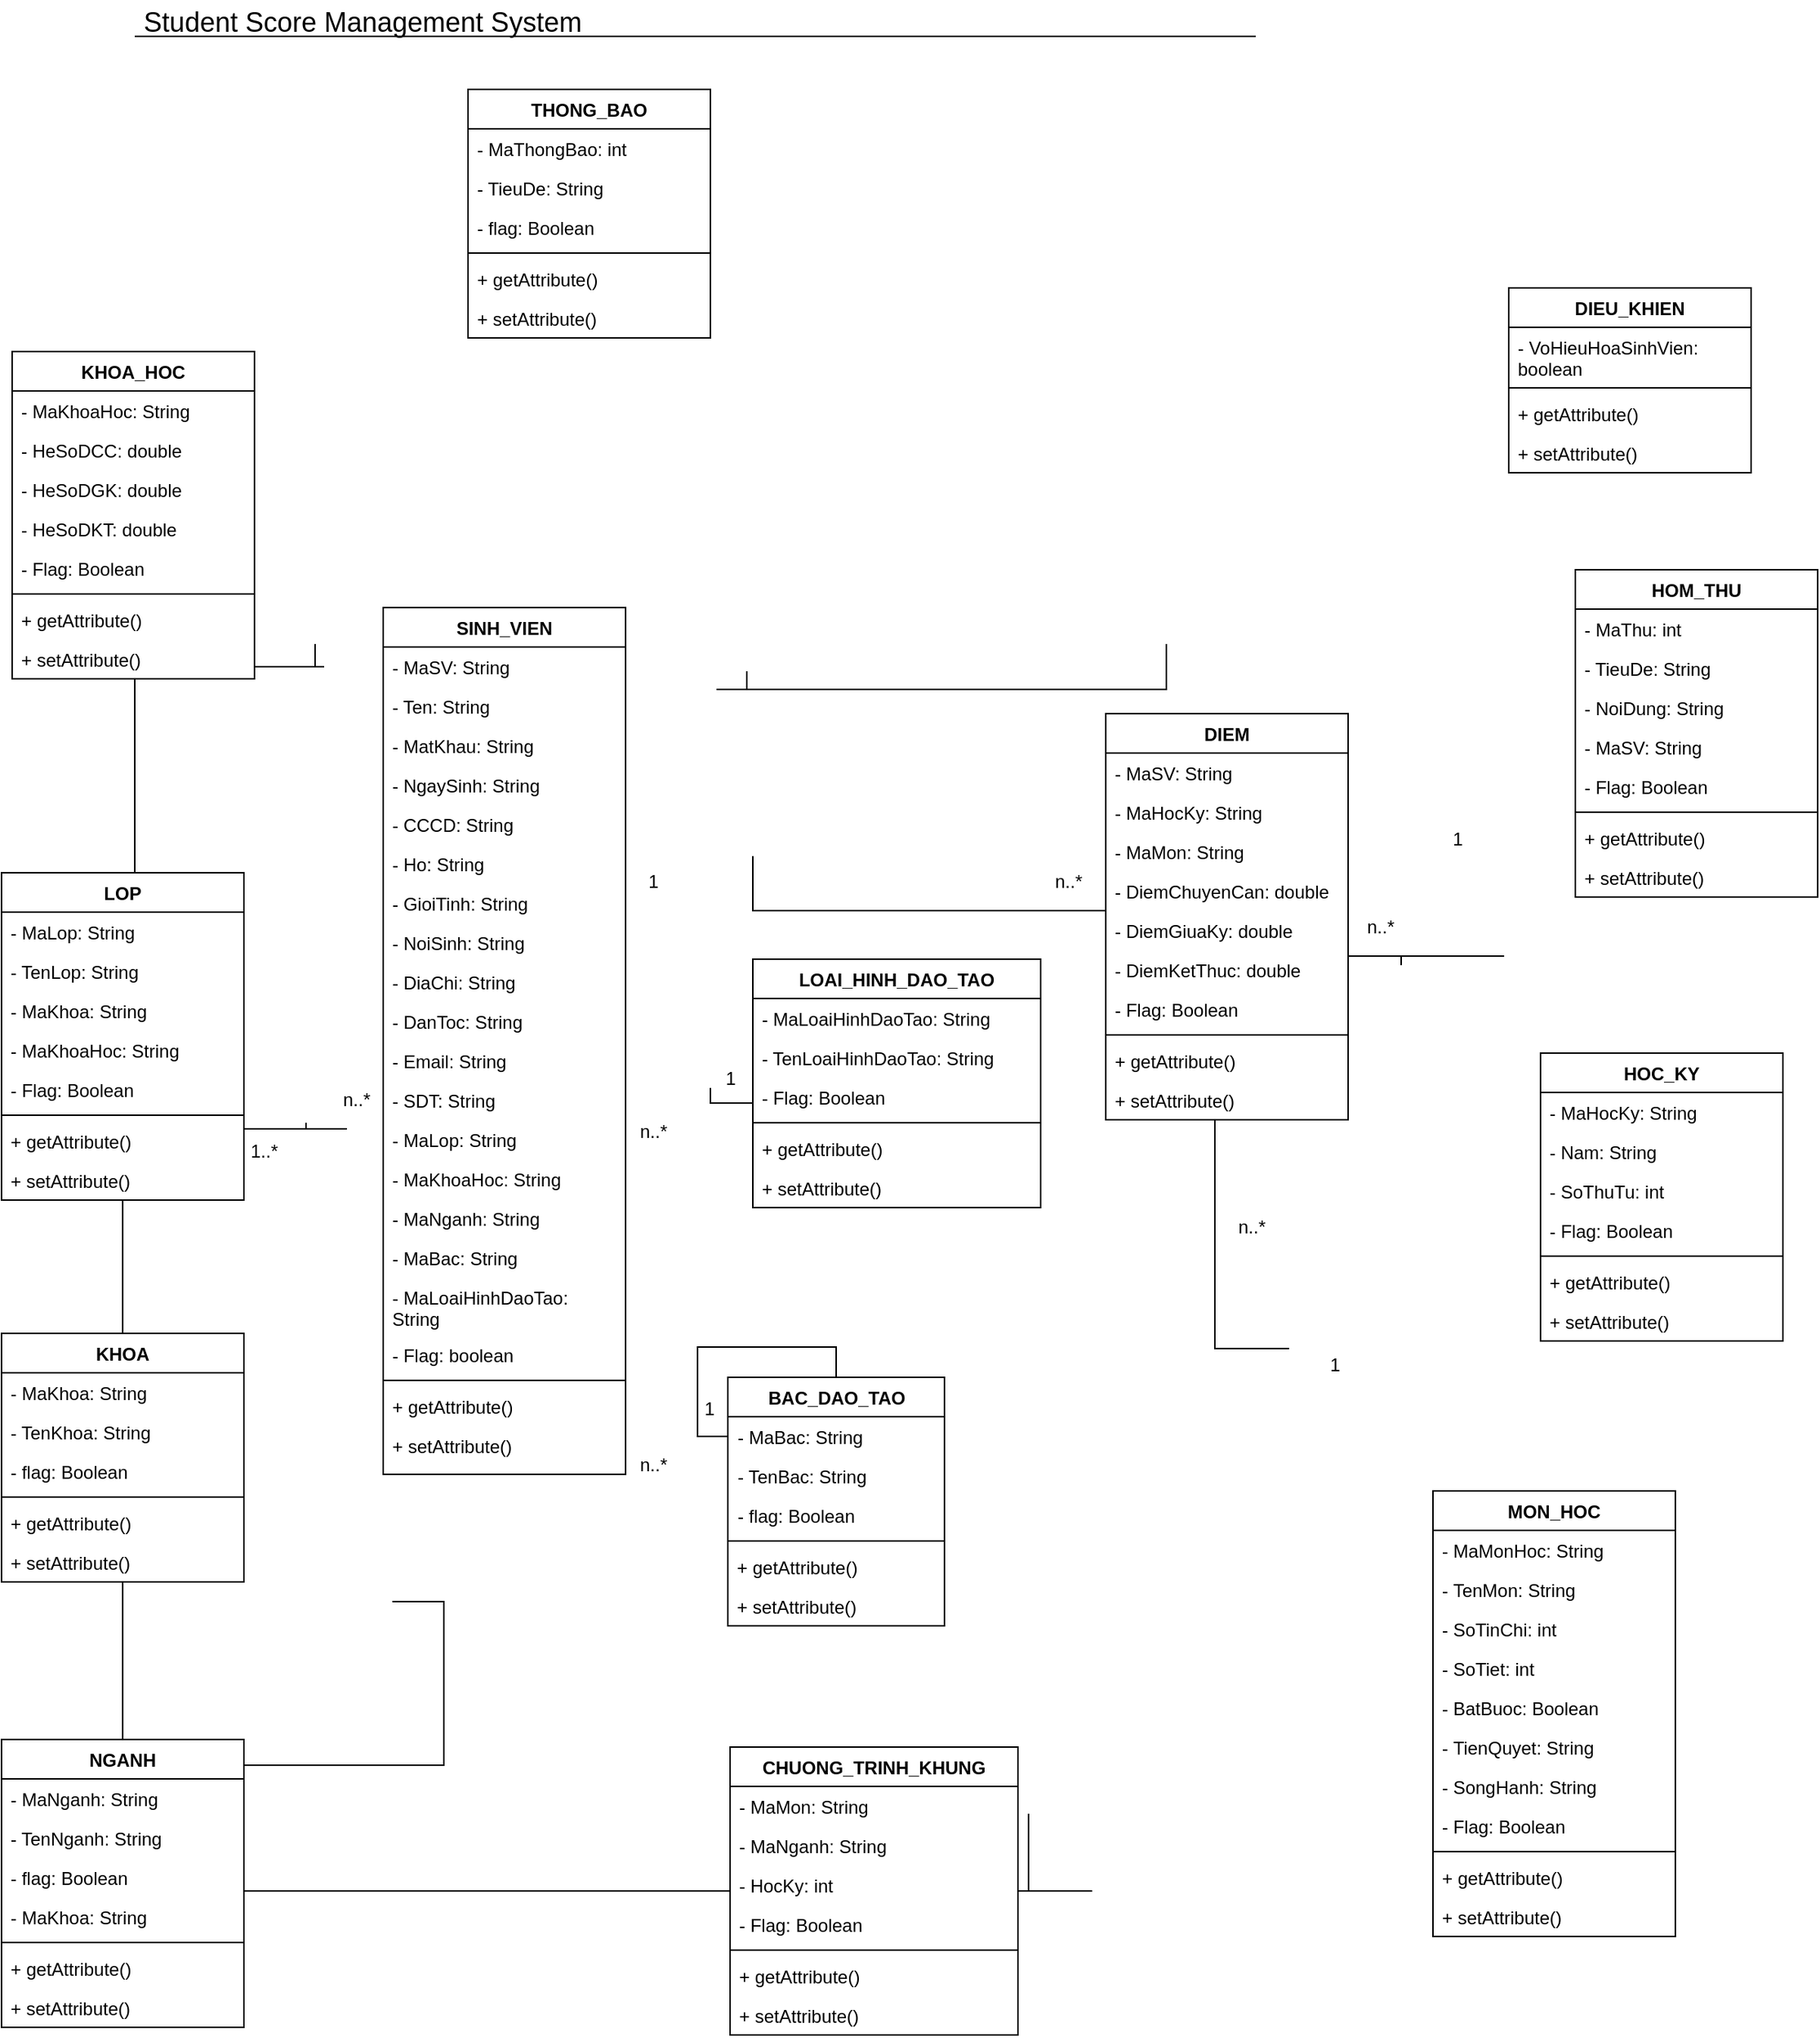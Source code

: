 <mxfile version="20.8.16" type="device"><diagram id="C5RBs43oDa-KdzZeNtuy" name="Page-1"><mxGraphModel dx="1676" dy="614" grid="0" gridSize="10" guides="1" tooltips="1" connect="0" arrows="1" fold="1" page="0" pageScale="1" pageWidth="827" pageHeight="1169" math="0" shadow="0"><root><mxCell id="WIyWlLk6GJQsqaUBKTNV-0"/><mxCell id="WIyWlLk6GJQsqaUBKTNV-1" parent="WIyWlLk6GJQsqaUBKTNV-0"/><mxCell id="zkfFHV4jXpPFQw0GAbJ--0" value="SINH_VIEN" style="swimlane;fontStyle=1;align=center;verticalAlign=top;childLayout=stackLayout;horizontal=1;startSize=26;horizontalStack=0;resizeParent=1;resizeLast=0;collapsible=1;marginBottom=0;rounded=0;shadow=0;strokeWidth=1;" parent="WIyWlLk6GJQsqaUBKTNV-1" vertex="1"><mxGeometry x="204" y="417" width="160" height="572" as="geometry"><mxRectangle x="55" y="110" width="160" height="26" as="alternateBounds"/></mxGeometry></mxCell><mxCell id="mdpjMdbu2CEuSuoIeINR-11" value="- MaSV: String&#10;" style="text;align=left;verticalAlign=top;spacingLeft=4;spacingRight=4;overflow=hidden;rotatable=0;points=[[0,0.5],[1,0.5]];portConstraint=eastwest;" parent="zkfFHV4jXpPFQw0GAbJ--0" vertex="1"><mxGeometry y="26" width="160" height="26" as="geometry"/></mxCell><mxCell id="zkfFHV4jXpPFQw0GAbJ--1" value="- Ten: String" style="text;align=left;verticalAlign=top;spacingLeft=4;spacingRight=4;overflow=hidden;rotatable=0;points=[[0,0.5],[1,0.5]];portConstraint=eastwest;" parent="zkfFHV4jXpPFQw0GAbJ--0" vertex="1"><mxGeometry y="52" width="160" height="26" as="geometry"/></mxCell><mxCell id="ciWDZ7SN1wG4iwm90ByP-0" value="- MatKhau: String&#10;" style="text;align=left;verticalAlign=top;spacingLeft=4;spacingRight=4;overflow=hidden;rotatable=0;points=[[0,0.5],[1,0.5]];portConstraint=eastwest;" parent="zkfFHV4jXpPFQw0GAbJ--0" vertex="1"><mxGeometry y="78" width="160" height="26" as="geometry"/></mxCell><mxCell id="zkfFHV4jXpPFQw0GAbJ--2" value="- NgaySinh: String" style="text;align=left;verticalAlign=top;spacingLeft=4;spacingRight=4;overflow=hidden;rotatable=0;points=[[0,0.5],[1,0.5]];portConstraint=eastwest;rounded=0;shadow=0;html=0;" parent="zkfFHV4jXpPFQw0GAbJ--0" vertex="1"><mxGeometry y="104" width="160" height="26" as="geometry"/></mxCell><mxCell id="YFPt1OGnEpffVCtkJIGn-0" value="- CCCD: String" style="text;align=left;verticalAlign=top;spacingLeft=4;spacingRight=4;overflow=hidden;rotatable=0;points=[[0,0.5],[1,0.5]];portConstraint=eastwest;rounded=0;shadow=0;html=0;" parent="zkfFHV4jXpPFQw0GAbJ--0" vertex="1"><mxGeometry y="130" width="160" height="26" as="geometry"/></mxCell><mxCell id="YFPt1OGnEpffVCtkJIGn-1" value="- Ho: String" style="text;align=left;verticalAlign=top;spacingLeft=4;spacingRight=4;overflow=hidden;rotatable=0;points=[[0,0.5],[1,0.5]];portConstraint=eastwest;rounded=0;shadow=0;html=0;" parent="zkfFHV4jXpPFQw0GAbJ--0" vertex="1"><mxGeometry y="156" width="160" height="26" as="geometry"/></mxCell><mxCell id="zkfFHV4jXpPFQw0GAbJ--3" value="- GioiTinh: String" style="text;align=left;verticalAlign=top;spacingLeft=4;spacingRight=4;overflow=hidden;rotatable=0;points=[[0,0.5],[1,0.5]];portConstraint=eastwest;rounded=0;shadow=0;html=0;" parent="zkfFHV4jXpPFQw0GAbJ--0" vertex="1"><mxGeometry y="182" width="160" height="26" as="geometry"/></mxCell><mxCell id="zkfFHV4jXpPFQw0GAbJ--5" value="- NoiSinh: String" style="text;align=left;verticalAlign=top;spacingLeft=4;spacingRight=4;overflow=hidden;rotatable=0;points=[[0,0.5],[1,0.5]];portConstraint=eastwest;" parent="zkfFHV4jXpPFQw0GAbJ--0" vertex="1"><mxGeometry y="208" width="160" height="26" as="geometry"/></mxCell><mxCell id="mdpjMdbu2CEuSuoIeINR-7" value="- DiaChi: String" style="text;align=left;verticalAlign=top;spacingLeft=4;spacingRight=4;overflow=hidden;rotatable=0;points=[[0,0.5],[1,0.5]];portConstraint=eastwest;" parent="zkfFHV4jXpPFQw0GAbJ--0" vertex="1"><mxGeometry y="234" width="160" height="26" as="geometry"/></mxCell><mxCell id="mdpjMdbu2CEuSuoIeINR-8" value="- DanToc: String" style="text;align=left;verticalAlign=top;spacingLeft=4;spacingRight=4;overflow=hidden;rotatable=0;points=[[0,0.5],[1,0.5]];portConstraint=eastwest;" parent="zkfFHV4jXpPFQw0GAbJ--0" vertex="1"><mxGeometry y="260" width="160" height="26" as="geometry"/></mxCell><mxCell id="mdpjMdbu2CEuSuoIeINR-9" value="- Email: String&#10;" style="text;align=left;verticalAlign=top;spacingLeft=4;spacingRight=4;overflow=hidden;rotatable=0;points=[[0,0.5],[1,0.5]];portConstraint=eastwest;" parent="zkfFHV4jXpPFQw0GAbJ--0" vertex="1"><mxGeometry y="286" width="160" height="26" as="geometry"/></mxCell><mxCell id="mdpjMdbu2CEuSuoIeINR-10" value="- SDT: String&#10;" style="text;align=left;verticalAlign=top;spacingLeft=4;spacingRight=4;overflow=hidden;rotatable=0;points=[[0,0.5],[1,0.5]];portConstraint=eastwest;" parent="zkfFHV4jXpPFQw0GAbJ--0" vertex="1"><mxGeometry y="312" width="160" height="26" as="geometry"/></mxCell><mxCell id="ygqraBgPm7bjxSn1y2J0-9" value="- MaLop: String" style="text;align=left;verticalAlign=top;spacingLeft=4;spacingRight=4;overflow=hidden;rotatable=0;points=[[0,0.5],[1,0.5]];portConstraint=eastwest;" parent="zkfFHV4jXpPFQw0GAbJ--0" vertex="1"><mxGeometry y="338" width="160" height="26" as="geometry"/></mxCell><mxCell id="HUqYGWRMPCdN4rtB_Umi-4" value="- MaKhoaHoc: String" style="text;align=left;verticalAlign=top;spacingLeft=4;spacingRight=4;overflow=hidden;rotatable=0;points=[[0,0.5],[1,0.5]];portConstraint=eastwest;" parent="zkfFHV4jXpPFQw0GAbJ--0" vertex="1"><mxGeometry y="364" width="160" height="26" as="geometry"/></mxCell><mxCell id="HUqYGWRMPCdN4rtB_Umi-20" value="- MaNganh: String" style="text;align=left;verticalAlign=top;spacingLeft=4;spacingRight=4;overflow=hidden;rotatable=0;points=[[0,0.5],[1,0.5]];portConstraint=eastwest;" parent="zkfFHV4jXpPFQw0GAbJ--0" vertex="1"><mxGeometry y="390" width="160" height="26" as="geometry"/></mxCell><mxCell id="YFPt1OGnEpffVCtkJIGn-9" value="- MaBac: String" style="text;align=left;verticalAlign=top;spacingLeft=4;spacingRight=4;overflow=hidden;rotatable=0;points=[[0,0.5],[1,0.5]];portConstraint=eastwest;" parent="zkfFHV4jXpPFQw0GAbJ--0" vertex="1"><mxGeometry y="416" width="160" height="26" as="geometry"/></mxCell><mxCell id="HUqYGWRMPCdN4rtB_Umi-43" value="- MaLoaiHinhDaoTao: String" style="text;align=left;verticalAlign=top;spacingLeft=4;spacingRight=4;overflow=hidden;rotatable=0;points=[[0,0.5],[1,0.5]];portConstraint=eastwest;spacing=2;spacingBottom=2;whiteSpace=wrap;" parent="zkfFHV4jXpPFQw0GAbJ--0" vertex="1"><mxGeometry y="442" width="160" height="38" as="geometry"/></mxCell><mxCell id="YFPt1OGnEpffVCtkJIGn-13" value="- Flag: boolean" style="text;align=left;verticalAlign=top;spacingLeft=4;spacingRight=4;overflow=hidden;rotatable=0;points=[[0,0.5],[1,0.5]];portConstraint=eastwest;" parent="zkfFHV4jXpPFQw0GAbJ--0" vertex="1"><mxGeometry y="480" width="160" height="26" as="geometry"/></mxCell><mxCell id="zkfFHV4jXpPFQw0GAbJ--4" value="" style="line;html=1;strokeWidth=1;align=left;verticalAlign=middle;spacingTop=-1;spacingLeft=3;spacingRight=3;rotatable=0;labelPosition=right;points=[];portConstraint=eastwest;" parent="zkfFHV4jXpPFQw0GAbJ--0" vertex="1"><mxGeometry y="506" width="160" height="8" as="geometry"/></mxCell><mxCell id="YFPt1OGnEpffVCtkJIGn-15" value="+ getAttribute()" style="text;align=left;verticalAlign=top;spacingLeft=4;spacingRight=4;overflow=hidden;rotatable=0;points=[[0,0.5],[1,0.5]];portConstraint=eastwest;" parent="zkfFHV4jXpPFQw0GAbJ--0" vertex="1"><mxGeometry y="514" width="160" height="26" as="geometry"/></mxCell><mxCell id="YFPt1OGnEpffVCtkJIGn-14" value="+ setAttribute()" style="text;align=left;verticalAlign=top;spacingLeft=4;spacingRight=4;overflow=hidden;rotatable=0;points=[[0,0.5],[1,0.5]];portConstraint=eastwest;" parent="zkfFHV4jXpPFQw0GAbJ--0" vertex="1"><mxGeometry y="540" width="160" height="26" as="geometry"/></mxCell><mxCell id="mdpjMdbu2CEuSuoIeINR-3" value="" style="endArrow=none;html=1;rounded=0;" parent="WIyWlLk6GJQsqaUBKTNV-1" edge="1"><mxGeometry width="50" height="50" relative="1" as="geometry"><mxPoint x="40" y="40" as="sourcePoint"/><mxPoint x="780" y="40" as="targetPoint"/></mxGeometry></mxCell><mxCell id="mdpjMdbu2CEuSuoIeINR-4" value="&lt;font style=&quot;font-size: 18px;&quot;&gt;Student Score Management System&lt;/font&gt;" style="text;html=1;strokeColor=none;fillColor=none;align=center;verticalAlign=middle;whiteSpace=wrap;rounded=0;" parent="WIyWlLk6GJQsqaUBKTNV-1" vertex="1"><mxGeometry x="40" y="16" width="301" height="30" as="geometry"/></mxCell><mxCell id="xFfLchF1vndyO0eeYIBq-126" style="edgeStyle=orthogonalEdgeStyle;rounded=0;orthogonalLoop=1;jettySize=auto;html=1;endArrow=none;endFill=0;" parent="WIyWlLk6GJQsqaUBKTNV-1" edge="1"><mxGeometry relative="1" as="geometry"><Array as="points"><mxPoint x="424" y="471"/><mxPoint x="424" y="471"/></Array><mxPoint x="721" y="441" as="sourcePoint"/><mxPoint x="444" y="459" as="targetPoint"/></mxGeometry></mxCell><mxCell id="mdpjMdbu2CEuSuoIeINR-40" value="HOM_THU" style="swimlane;fontStyle=1;align=center;verticalAlign=top;childLayout=stackLayout;horizontal=1;startSize=26;horizontalStack=0;resizeParent=1;resizeParentMax=0;resizeLast=0;collapsible=1;marginBottom=0;whiteSpace=wrap;html=1;" parent="WIyWlLk6GJQsqaUBKTNV-1" vertex="1"><mxGeometry x="991" y="392" width="160" height="216" as="geometry"/></mxCell><mxCell id="xFfLchF1vndyO0eeYIBq-125" value="- MaThu: int" style="text;strokeColor=none;fillColor=none;align=left;verticalAlign=top;spacingLeft=4;spacingRight=4;overflow=hidden;rotatable=0;points=[[0,0.5],[1,0.5]];portConstraint=eastwest;whiteSpace=wrap;html=1;" parent="mdpjMdbu2CEuSuoIeINR-40" vertex="1"><mxGeometry y="26" width="160" height="26" as="geometry"/></mxCell><mxCell id="mdpjMdbu2CEuSuoIeINR-48" value="- TieuDe: String" style="text;strokeColor=none;fillColor=none;align=left;verticalAlign=top;spacingLeft=4;spacingRight=4;overflow=hidden;rotatable=0;points=[[0,0.5],[1,0.5]];portConstraint=eastwest;whiteSpace=wrap;html=1;" parent="mdpjMdbu2CEuSuoIeINR-40" vertex="1"><mxGeometry y="52" width="160" height="26" as="geometry"/></mxCell><mxCell id="mdpjMdbu2CEuSuoIeINR-49" value="- NoiDung: String" style="text;strokeColor=none;fillColor=none;align=left;verticalAlign=top;spacingLeft=4;spacingRight=4;overflow=hidden;rotatable=0;points=[[0,0.5],[1,0.5]];portConstraint=eastwest;whiteSpace=wrap;html=1;" parent="mdpjMdbu2CEuSuoIeINR-40" vertex="1"><mxGeometry y="78" width="160" height="26" as="geometry"/></mxCell><mxCell id="xFfLchF1vndyO0eeYIBq-127" value="- MaSV: String&#10;" style="text;align=left;verticalAlign=top;spacingLeft=4;spacingRight=4;overflow=hidden;rotatable=0;points=[[0,0.5],[1,0.5]];portConstraint=eastwest;" parent="mdpjMdbu2CEuSuoIeINR-40" vertex="1"><mxGeometry y="104" width="160" height="26" as="geometry"/></mxCell><mxCell id="xFfLchF1vndyO0eeYIBq-128" value="- Flag: Boolean" style="text;strokeColor=none;fillColor=none;align=left;verticalAlign=top;spacingLeft=4;spacingRight=4;overflow=hidden;rotatable=0;points=[[0,0.5],[1,0.5]];portConstraint=eastwest;whiteSpace=wrap;html=1;" parent="mdpjMdbu2CEuSuoIeINR-40" vertex="1"><mxGeometry y="130" width="160" height="26" as="geometry"/></mxCell><mxCell id="mdpjMdbu2CEuSuoIeINR-42" value="" style="line;strokeWidth=1;fillColor=none;align=left;verticalAlign=middle;spacingTop=-1;spacingLeft=3;spacingRight=3;rotatable=0;labelPosition=right;points=[];portConstraint=eastwest;strokeColor=inherit;" parent="mdpjMdbu2CEuSuoIeINR-40" vertex="1"><mxGeometry y="156" width="160" height="8" as="geometry"/></mxCell><mxCell id="mdpjMdbu2CEuSuoIeINR-43" value="+ getAttribute()" style="text;strokeColor=none;fillColor=none;align=left;verticalAlign=top;spacingLeft=4;spacingRight=4;overflow=hidden;rotatable=0;points=[[0,0.5],[1,0.5]];portConstraint=eastwest;whiteSpace=wrap;html=1;" parent="mdpjMdbu2CEuSuoIeINR-40" vertex="1"><mxGeometry y="164" width="160" height="26" as="geometry"/></mxCell><mxCell id="zRCJNK-ebWfz6-RTMbtX-0" value="+ setAttribute()" style="text;strokeColor=none;fillColor=none;align=left;verticalAlign=top;spacingLeft=4;spacingRight=4;overflow=hidden;rotatable=0;points=[[0,0.5],[1,0.5]];portConstraint=eastwest;whiteSpace=wrap;html=1;" parent="mdpjMdbu2CEuSuoIeINR-40" vertex="1"><mxGeometry y="190" width="160" height="26" as="geometry"/></mxCell><mxCell id="ygqraBgPm7bjxSn1y2J0-0" value="KHOA_HOC" style="swimlane;fontStyle=1;align=center;verticalAlign=top;childLayout=stackLayout;horizontal=1;startSize=26;horizontalStack=0;resizeParent=1;resizeParentMax=0;resizeLast=0;collapsible=1;marginBottom=0;whiteSpace=wrap;html=1;" parent="WIyWlLk6GJQsqaUBKTNV-1" vertex="1"><mxGeometry x="-41" y="248" width="160" height="216" as="geometry"/></mxCell><mxCell id="xFfLchF1vndyO0eeYIBq-99" value="- MaKhoaHoc: String" style="text;strokeColor=none;fillColor=none;align=left;verticalAlign=top;spacingLeft=4;spacingRight=4;overflow=hidden;rotatable=0;points=[[0,0.5],[1,0.5]];portConstraint=eastwest;whiteSpace=wrap;html=1;" parent="ygqraBgPm7bjxSn1y2J0-0" vertex="1"><mxGeometry y="26" width="160" height="26" as="geometry"/></mxCell><mxCell id="xFfLchF1vndyO0eeYIBq-100" value="- HeSoDCC: double" style="text;strokeColor=none;fillColor=none;align=left;verticalAlign=top;spacingLeft=4;spacingRight=4;overflow=hidden;rotatable=0;points=[[0,0.5],[1,0.5]];portConstraint=eastwest;whiteSpace=wrap;html=1;" parent="ygqraBgPm7bjxSn1y2J0-0" vertex="1"><mxGeometry y="52" width="160" height="26" as="geometry"/></mxCell><mxCell id="xFfLchF1vndyO0eeYIBq-102" value="- HeSoDGK: double" style="text;strokeColor=none;fillColor=none;align=left;verticalAlign=top;spacingLeft=4;spacingRight=4;overflow=hidden;rotatable=0;points=[[0,0.5],[1,0.5]];portConstraint=eastwest;whiteSpace=wrap;html=1;" parent="ygqraBgPm7bjxSn1y2J0-0" vertex="1"><mxGeometry y="78" width="160" height="26" as="geometry"/></mxCell><mxCell id="xFfLchF1vndyO0eeYIBq-101" value="- HeSoDKT: double" style="text;strokeColor=none;fillColor=none;align=left;verticalAlign=top;spacingLeft=4;spacingRight=4;overflow=hidden;rotatable=0;points=[[0,0.5],[1,0.5]];portConstraint=eastwest;whiteSpace=wrap;html=1;" parent="ygqraBgPm7bjxSn1y2J0-0" vertex="1"><mxGeometry y="104" width="160" height="26" as="geometry"/></mxCell><mxCell id="xFfLchF1vndyO0eeYIBq-121" value="- Flag: Boolean" style="text;strokeColor=none;fillColor=none;align=left;verticalAlign=top;spacingLeft=4;spacingRight=4;overflow=hidden;rotatable=0;points=[[0,0.5],[1,0.5]];portConstraint=eastwest;whiteSpace=wrap;html=1;" parent="ygqraBgPm7bjxSn1y2J0-0" vertex="1"><mxGeometry y="130" width="160" height="26" as="geometry"/></mxCell><mxCell id="ygqraBgPm7bjxSn1y2J0-2" value="" style="line;strokeWidth=1;fillColor=none;align=left;verticalAlign=middle;spacingTop=-1;spacingLeft=3;spacingRight=3;rotatable=0;labelPosition=right;points=[];portConstraint=eastwest;strokeColor=inherit;" parent="ygqraBgPm7bjxSn1y2J0-0" vertex="1"><mxGeometry y="156" width="160" height="8" as="geometry"/></mxCell><mxCell id="xFfLchF1vndyO0eeYIBq-103" value="+ getAttribute()" style="text;align=left;verticalAlign=top;spacingLeft=4;spacingRight=4;overflow=hidden;rotatable=0;points=[[0,0.5],[1,0.5]];portConstraint=eastwest;" parent="ygqraBgPm7bjxSn1y2J0-0" vertex="1"><mxGeometry y="164" width="160" height="26" as="geometry"/></mxCell><mxCell id="xFfLchF1vndyO0eeYIBq-104" value="+ setAttribute()" style="text;align=left;verticalAlign=top;spacingLeft=4;spacingRight=4;overflow=hidden;rotatable=0;points=[[0,0.5],[1,0.5]];portConstraint=eastwest;" parent="ygqraBgPm7bjxSn1y2J0-0" vertex="1"><mxGeometry y="190" width="160" height="26" as="geometry"/></mxCell><mxCell id="ygqraBgPm7bjxSn1y2J0-11" value="DIEU_KHIEN" style="swimlane;fontStyle=1;align=center;verticalAlign=top;childLayout=stackLayout;horizontal=1;startSize=26;horizontalStack=0;resizeParent=1;resizeParentMax=0;resizeLast=0;collapsible=1;marginBottom=0;whiteSpace=wrap;html=1;" parent="WIyWlLk6GJQsqaUBKTNV-1" vertex="1"><mxGeometry x="947" y="206" width="160" height="122" as="geometry"/></mxCell><mxCell id="ygqraBgPm7bjxSn1y2J0-15" value="- VoHieuHoaSinhVien: boolean" style="text;strokeColor=none;fillColor=none;align=left;verticalAlign=top;spacingLeft=4;spacingRight=4;overflow=hidden;rotatable=0;points=[[0,0.5],[1,0.5]];portConstraint=eastwest;whiteSpace=wrap;html=1;" parent="ygqraBgPm7bjxSn1y2J0-11" vertex="1"><mxGeometry y="26" width="160" height="36" as="geometry"/></mxCell><mxCell id="ygqraBgPm7bjxSn1y2J0-13" value="" style="line;strokeWidth=1;fillColor=none;align=left;verticalAlign=middle;spacingTop=-1;spacingLeft=3;spacingRight=3;rotatable=0;labelPosition=right;points=[];portConstraint=eastwest;strokeColor=inherit;" parent="ygqraBgPm7bjxSn1y2J0-11" vertex="1"><mxGeometry y="62" width="160" height="8" as="geometry"/></mxCell><mxCell id="xFfLchF1vndyO0eeYIBq-129" value="+ getAttribute()" style="text;align=left;verticalAlign=top;spacingLeft=4;spacingRight=4;overflow=hidden;rotatable=0;points=[[0,0.5],[1,0.5]];portConstraint=eastwest;" parent="ygqraBgPm7bjxSn1y2J0-11" vertex="1"><mxGeometry y="70" width="160" height="26" as="geometry"/></mxCell><mxCell id="xFfLchF1vndyO0eeYIBq-130" value="+ setAttribute()" style="text;align=left;verticalAlign=top;spacingLeft=4;spacingRight=4;overflow=hidden;rotatable=0;points=[[0,0.5],[1,0.5]];portConstraint=eastwest;" parent="ygqraBgPm7bjxSn1y2J0-11" vertex="1"><mxGeometry y="96" width="160" height="26" as="geometry"/></mxCell><mxCell id="ygqraBgPm7bjxSn1y2J0-17" value="THONG_BAO" style="swimlane;fontStyle=1;align=center;verticalAlign=top;childLayout=stackLayout;horizontal=1;startSize=26;horizontalStack=0;resizeParent=1;resizeParentMax=0;resizeLast=0;collapsible=1;marginBottom=0;whiteSpace=wrap;html=1;" parent="WIyWlLk6GJQsqaUBKTNV-1" vertex="1"><mxGeometry x="260" y="75" width="160" height="164" as="geometry"/></mxCell><mxCell id="ygqraBgPm7bjxSn1y2J0-18" value="- MaThongBao: int" style="text;strokeColor=none;fillColor=none;align=left;verticalAlign=top;spacingLeft=4;spacingRight=4;overflow=hidden;rotatable=0;points=[[0,0.5],[1,0.5]];portConstraint=eastwest;whiteSpace=wrap;html=1;" parent="ygqraBgPm7bjxSn1y2J0-17" vertex="1"><mxGeometry y="26" width="160" height="26" as="geometry"/></mxCell><mxCell id="xFfLchF1vndyO0eeYIBq-118" value="- TieuDe: String" style="text;strokeColor=none;fillColor=none;align=left;verticalAlign=top;spacingLeft=4;spacingRight=4;overflow=hidden;rotatable=0;points=[[0,0.5],[1,0.5]];portConstraint=eastwest;whiteSpace=wrap;html=1;" parent="ygqraBgPm7bjxSn1y2J0-17" vertex="1"><mxGeometry y="52" width="160" height="26" as="geometry"/></mxCell><mxCell id="xFfLchF1vndyO0eeYIBq-120" value="- flag: Boolean" style="text;strokeColor=none;fillColor=none;align=left;verticalAlign=top;spacingLeft=4;spacingRight=4;overflow=hidden;rotatable=0;points=[[0,0.5],[1,0.5]];portConstraint=eastwest;whiteSpace=wrap;html=1;" parent="ygqraBgPm7bjxSn1y2J0-17" vertex="1"><mxGeometry y="78" width="160" height="26" as="geometry"/></mxCell><mxCell id="ygqraBgPm7bjxSn1y2J0-19" value="" style="line;strokeWidth=1;fillColor=none;align=left;verticalAlign=middle;spacingTop=-1;spacingLeft=3;spacingRight=3;rotatable=0;labelPosition=right;points=[];portConstraint=eastwest;strokeColor=inherit;" parent="ygqraBgPm7bjxSn1y2J0-17" vertex="1"><mxGeometry y="104" width="160" height="8" as="geometry"/></mxCell><mxCell id="xFfLchF1vndyO0eeYIBq-122" value="+ getAttribute()" style="text;align=left;verticalAlign=top;spacingLeft=4;spacingRight=4;overflow=hidden;rotatable=0;points=[[0,0.5],[1,0.5]];portConstraint=eastwest;" parent="ygqraBgPm7bjxSn1y2J0-17" vertex="1"><mxGeometry y="112" width="160" height="26" as="geometry"/></mxCell><mxCell id="xFfLchF1vndyO0eeYIBq-123" value="+ setAttribute()" style="text;align=left;verticalAlign=top;spacingLeft=4;spacingRight=4;overflow=hidden;rotatable=0;points=[[0,0.5],[1,0.5]];portConstraint=eastwest;" parent="ygqraBgPm7bjxSn1y2J0-17" vertex="1"><mxGeometry y="138" width="160" height="26" as="geometry"/></mxCell><mxCell id="xFfLchF1vndyO0eeYIBq-89" style="edgeStyle=orthogonalEdgeStyle;rounded=0;orthogonalLoop=1;jettySize=auto;html=1;endArrow=none;endFill=0;" parent="WIyWlLk6GJQsqaUBKTNV-1" source="ygqraBgPm7bjxSn1y2J0-30" target="HUqYGWRMPCdN4rtB_Umi-5" edge="1"><mxGeometry relative="1" as="geometry"/></mxCell><mxCell id="xFfLchF1vndyO0eeYIBq-90" style="edgeStyle=orthogonalEdgeStyle;rounded=0;orthogonalLoop=1;jettySize=auto;html=1;endArrow=none;endFill=0;" parent="WIyWlLk6GJQsqaUBKTNV-1" source="ygqraBgPm7bjxSn1y2J0-30" edge="1"><mxGeometry relative="1" as="geometry"><Array as="points"><mxPoint x="180" y="761"/><mxPoint x="180" y="761"/></Array><mxPoint x="153" y="757" as="targetPoint"/></mxGeometry></mxCell><mxCell id="ciWDZ7SN1wG4iwm90ByP-4" style="edgeStyle=orthogonalEdgeStyle;rounded=0;orthogonalLoop=1;jettySize=auto;html=1;endArrow=none;endFill=0;" parent="WIyWlLk6GJQsqaUBKTNV-1" source="ygqraBgPm7bjxSn1y2J0-30" target="ygqraBgPm7bjxSn1y2J0-0" edge="1"><mxGeometry relative="1" as="geometry"><Array as="points"><mxPoint x="40" y="525"/><mxPoint x="40" y="525"/></Array></mxGeometry></mxCell><mxCell id="ygqraBgPm7bjxSn1y2J0-30" value="LOP" style="swimlane;fontStyle=1;align=center;verticalAlign=top;childLayout=stackLayout;horizontal=1;startSize=26;horizontalStack=0;resizeParent=1;resizeParentMax=0;resizeLast=0;collapsible=1;marginBottom=0;whiteSpace=wrap;html=1;" parent="WIyWlLk6GJQsqaUBKTNV-1" vertex="1"><mxGeometry x="-48" y="592" width="160" height="216" as="geometry"><mxRectangle x="467" y="485" width="76" height="26" as="alternateBounds"/></mxGeometry></mxCell><mxCell id="ygqraBgPm7bjxSn1y2J0-31" value="- MaLop: String" style="text;strokeColor=none;fillColor=none;align=left;verticalAlign=top;spacingLeft=4;spacingRight=4;overflow=hidden;rotatable=0;points=[[0,0.5],[1,0.5]];portConstraint=eastwest;whiteSpace=wrap;html=1;" parent="ygqraBgPm7bjxSn1y2J0-30" vertex="1"><mxGeometry y="26" width="160" height="26" as="geometry"/></mxCell><mxCell id="ygqraBgPm7bjxSn1y2J0-36" value="- TenLop: String" style="text;strokeColor=none;fillColor=none;align=left;verticalAlign=top;spacingLeft=4;spacingRight=4;overflow=hidden;rotatable=0;points=[[0,0.5],[1,0.5]];portConstraint=eastwest;whiteSpace=wrap;html=1;" parent="ygqraBgPm7bjxSn1y2J0-30" vertex="1"><mxGeometry y="52" width="160" height="26" as="geometry"/></mxCell><mxCell id="xFfLchF1vndyO0eeYIBq-97" value="- MaKhoa: String" style="text;strokeColor=none;fillColor=none;align=left;verticalAlign=top;spacingLeft=4;spacingRight=4;overflow=hidden;rotatable=0;points=[[0,0.5],[1,0.5]];portConstraint=eastwest;whiteSpace=wrap;html=1;" parent="ygqraBgPm7bjxSn1y2J0-30" vertex="1"><mxGeometry y="78" width="160" height="26" as="geometry"/></mxCell><mxCell id="ciWDZ7SN1wG4iwm90ByP-1" value="- MaKhoaHoc: String" style="text;strokeColor=none;fillColor=none;align=left;verticalAlign=top;spacingLeft=4;spacingRight=4;overflow=hidden;rotatable=0;points=[[0,0.5],[1,0.5]];portConstraint=eastwest;whiteSpace=wrap;html=1;" parent="ygqraBgPm7bjxSn1y2J0-30" vertex="1"><mxGeometry y="104" width="160" height="26" as="geometry"/></mxCell><mxCell id="xFfLchF1vndyO0eeYIBq-98" value="- Flag: Boolean" style="text;strokeColor=none;fillColor=none;align=left;verticalAlign=top;spacingLeft=4;spacingRight=4;overflow=hidden;rotatable=0;points=[[0,0.5],[1,0.5]];portConstraint=eastwest;whiteSpace=wrap;html=1;" parent="ygqraBgPm7bjxSn1y2J0-30" vertex="1"><mxGeometry y="130" width="160" height="26" as="geometry"/></mxCell><mxCell id="ygqraBgPm7bjxSn1y2J0-32" value="" style="line;strokeWidth=1;fillColor=none;align=left;verticalAlign=middle;spacingTop=-1;spacingLeft=3;spacingRight=3;rotatable=0;labelPosition=right;points=[];portConstraint=eastwest;strokeColor=inherit;" parent="ygqraBgPm7bjxSn1y2J0-30" vertex="1"><mxGeometry y="156" width="160" height="8" as="geometry"/></mxCell><mxCell id="xFfLchF1vndyO0eeYIBq-95" value="+ getAttribute()" style="text;align=left;verticalAlign=top;spacingLeft=4;spacingRight=4;overflow=hidden;rotatable=0;points=[[0,0.5],[1,0.5]];portConstraint=eastwest;" parent="ygqraBgPm7bjxSn1y2J0-30" vertex="1"><mxGeometry y="164" width="160" height="26" as="geometry"/></mxCell><mxCell id="xFfLchF1vndyO0eeYIBq-96" value="+ setAttribute()" style="text;align=left;verticalAlign=top;spacingLeft=4;spacingRight=4;overflow=hidden;rotatable=0;points=[[0,0.5],[1,0.5]];portConstraint=eastwest;" parent="ygqraBgPm7bjxSn1y2J0-30" vertex="1"><mxGeometry y="190" width="160" height="26" as="geometry"/></mxCell><mxCell id="ygqraBgPm7bjxSn1y2J0-39" value="CHUONG_TRINH_KHUNG" style="swimlane;fontStyle=1;align=center;verticalAlign=top;childLayout=stackLayout;horizontal=1;startSize=26;horizontalStack=0;resizeParent=1;resizeParentMax=0;resizeLast=0;collapsible=1;marginBottom=0;whiteSpace=wrap;html=1;" parent="WIyWlLk6GJQsqaUBKTNV-1" vertex="1"><mxGeometry x="433" y="1169" width="190" height="190" as="geometry"/></mxCell><mxCell id="xFfLchF1vndyO0eeYIBq-72" value="- MaMon: String" style="text;strokeColor=none;fillColor=none;align=left;verticalAlign=top;spacingLeft=4;spacingRight=4;overflow=hidden;rotatable=0;points=[[0,0.5],[1,0.5]];portConstraint=eastwest;whiteSpace=wrap;html=1;" parent="ygqraBgPm7bjxSn1y2J0-39" vertex="1"><mxGeometry y="26" width="190" height="26" as="geometry"/></mxCell><mxCell id="xFfLchF1vndyO0eeYIBq-73" value="- MaNganh: String" style="text;strokeColor=none;fillColor=none;align=left;verticalAlign=top;spacingLeft=4;spacingRight=4;overflow=hidden;rotatable=0;points=[[0,0.5],[1,0.5]];portConstraint=eastwest;whiteSpace=wrap;html=1;" parent="ygqraBgPm7bjxSn1y2J0-39" vertex="1"><mxGeometry y="52" width="190" height="26" as="geometry"/></mxCell><mxCell id="ygqraBgPm7bjxSn1y2J0-50" value="- HocKy: int" style="text;strokeColor=none;fillColor=none;align=left;verticalAlign=top;spacingLeft=4;spacingRight=4;overflow=hidden;rotatable=0;points=[[0,0.5],[1,0.5]];portConstraint=eastwest;whiteSpace=wrap;html=1;" parent="ygqraBgPm7bjxSn1y2J0-39" vertex="1"><mxGeometry y="78" width="190" height="26" as="geometry"/></mxCell><mxCell id="xFfLchF1vndyO0eeYIBq-74" value="- Flag: Boolean" style="text;strokeColor=none;fillColor=none;align=left;verticalAlign=top;spacingLeft=4;spacingRight=4;overflow=hidden;rotatable=0;points=[[0,0.5],[1,0.5]];portConstraint=eastwest;whiteSpace=wrap;html=1;" parent="ygqraBgPm7bjxSn1y2J0-39" vertex="1"><mxGeometry y="104" width="190" height="26" as="geometry"/></mxCell><mxCell id="ygqraBgPm7bjxSn1y2J0-41" value="" style="line;strokeWidth=1;fillColor=none;align=left;verticalAlign=middle;spacingTop=-1;spacingLeft=3;spacingRight=3;rotatable=0;labelPosition=right;points=[];portConstraint=eastwest;strokeColor=inherit;" parent="ygqraBgPm7bjxSn1y2J0-39" vertex="1"><mxGeometry y="130" width="190" height="8" as="geometry"/></mxCell><mxCell id="xFfLchF1vndyO0eeYIBq-80" value="+ getAttribute()" style="text;align=left;verticalAlign=top;spacingLeft=4;spacingRight=4;overflow=hidden;rotatable=0;points=[[0,0.5],[1,0.5]];portConstraint=eastwest;" parent="ygqraBgPm7bjxSn1y2J0-39" vertex="1"><mxGeometry y="138" width="190" height="26" as="geometry"/></mxCell><mxCell id="xFfLchF1vndyO0eeYIBq-81" value="+ setAttribute()" style="text;align=left;verticalAlign=top;spacingLeft=4;spacingRight=4;overflow=hidden;rotatable=0;points=[[0,0.5],[1,0.5]];portConstraint=eastwest;" parent="ygqraBgPm7bjxSn1y2J0-39" vertex="1"><mxGeometry y="164" width="190" height="26" as="geometry"/></mxCell><mxCell id="xFfLchF1vndyO0eeYIBq-69" style="edgeStyle=orthogonalEdgeStyle;rounded=0;orthogonalLoop=1;jettySize=auto;html=1;endArrow=none;endFill=0;" parent="WIyWlLk6GJQsqaUBKTNV-1" target="YFPt1OGnEpffVCtkJIGn-19" edge="1"><mxGeometry relative="1" as="geometry"><Array as="points"><mxPoint x="753" y="825"/><mxPoint x="753" y="825"/></Array><mxPoint x="802" y="906" as="sourcePoint"/></mxGeometry></mxCell><mxCell id="xFfLchF1vndyO0eeYIBq-94" style="edgeStyle=orthogonalEdgeStyle;rounded=0;orthogonalLoop=1;jettySize=auto;html=1;endArrow=none;endFill=0;" parent="WIyWlLk6GJQsqaUBKTNV-1" target="ygqraBgPm7bjxSn1y2J0-39" edge="1"><mxGeometry relative="1" as="geometry"><Array as="points"><mxPoint x="672" y="1264"/><mxPoint x="672" y="1264"/></Array><mxPoint x="630" y="1213" as="sourcePoint"/></mxGeometry></mxCell><mxCell id="s6-bZazFjcRTLwkI412s-30" value="MON_HOC" style="swimlane;fontStyle=1;align=center;verticalAlign=top;childLayout=stackLayout;horizontal=1;startSize=26;horizontalStack=0;resizeParent=1;resizeParentMax=0;resizeLast=0;collapsible=1;marginBottom=0;whiteSpace=wrap;html=1;" parent="WIyWlLk6GJQsqaUBKTNV-1" vertex="1"><mxGeometry x="897" y="1000" width="160" height="294" as="geometry"/></mxCell><mxCell id="xFfLchF1vndyO0eeYIBq-62" value="- MaMonHoc: String" style="text;strokeColor=none;fillColor=none;align=left;verticalAlign=top;spacingLeft=4;spacingRight=4;overflow=hidden;rotatable=0;points=[[0,0.5],[1,0.5]];portConstraint=eastwest;whiteSpace=wrap;html=1;" parent="s6-bZazFjcRTLwkI412s-30" vertex="1"><mxGeometry y="26" width="160" height="26" as="geometry"/></mxCell><mxCell id="HUqYGWRMPCdN4rtB_Umi-2" value="-&amp;nbsp;TenMon: String" style="text;strokeColor=none;fillColor=none;align=left;verticalAlign=top;spacingLeft=4;spacingRight=4;overflow=hidden;rotatable=0;points=[[0,0.5],[1,0.5]];portConstraint=eastwest;whiteSpace=wrap;html=1;" parent="s6-bZazFjcRTLwkI412s-30" vertex="1"><mxGeometry y="52" width="160" height="26" as="geometry"/></mxCell><mxCell id="HUqYGWRMPCdN4rtB_Umi-3" value="- SoTinChi: int" style="text;strokeColor=none;fillColor=none;align=left;verticalAlign=top;spacingLeft=4;spacingRight=4;overflow=hidden;rotatable=0;points=[[0,0.5],[1,0.5]];portConstraint=eastwest;whiteSpace=wrap;html=1;" parent="s6-bZazFjcRTLwkI412s-30" vertex="1"><mxGeometry y="78" width="160" height="26" as="geometry"/></mxCell><mxCell id="xFfLchF1vndyO0eeYIBq-63" value="-&amp;nbsp;SoTiet: int" style="text;strokeColor=none;fillColor=none;align=left;verticalAlign=top;spacingLeft=4;spacingRight=4;overflow=hidden;rotatable=0;points=[[0,0.5],[1,0.5]];portConstraint=eastwest;whiteSpace=wrap;html=1;" parent="s6-bZazFjcRTLwkI412s-30" vertex="1"><mxGeometry y="104" width="160" height="26" as="geometry"/></mxCell><mxCell id="xFfLchF1vndyO0eeYIBq-68" value="-&amp;nbsp;BatBuoc: Boolean" style="text;strokeColor=none;fillColor=none;align=left;verticalAlign=top;spacingLeft=4;spacingRight=4;overflow=hidden;rotatable=0;points=[[0,0.5],[1,0.5]];portConstraint=eastwest;whiteSpace=wrap;html=1;" parent="s6-bZazFjcRTLwkI412s-30" vertex="1"><mxGeometry y="130" width="160" height="26" as="geometry"/></mxCell><mxCell id="xFfLchF1vndyO0eeYIBq-66" value="-&amp;nbsp;TienQuyet: String" style="text;strokeColor=none;fillColor=none;align=left;verticalAlign=top;spacingLeft=4;spacingRight=4;overflow=hidden;rotatable=0;points=[[0,0.5],[1,0.5]];portConstraint=eastwest;whiteSpace=wrap;html=1;" parent="s6-bZazFjcRTLwkI412s-30" vertex="1"><mxGeometry y="156" width="160" height="26" as="geometry"/></mxCell><mxCell id="xFfLchF1vndyO0eeYIBq-65" value="-&amp;nbsp;SongHanh: String" style="text;strokeColor=none;fillColor=none;align=left;verticalAlign=top;spacingLeft=4;spacingRight=4;overflow=hidden;rotatable=0;points=[[0,0.5],[1,0.5]];portConstraint=eastwest;whiteSpace=wrap;html=1;" parent="s6-bZazFjcRTLwkI412s-30" vertex="1"><mxGeometry y="182" width="160" height="26" as="geometry"/></mxCell><mxCell id="xFfLchF1vndyO0eeYIBq-64" value="-&amp;nbsp;Flag: Boolean" style="text;strokeColor=none;fillColor=none;align=left;verticalAlign=top;spacingLeft=4;spacingRight=4;overflow=hidden;rotatable=0;points=[[0,0.5],[1,0.5]];portConstraint=eastwest;whiteSpace=wrap;html=1;" parent="s6-bZazFjcRTLwkI412s-30" vertex="1"><mxGeometry y="208" width="160" height="26" as="geometry"/></mxCell><mxCell id="s6-bZazFjcRTLwkI412s-37" value="" style="line;strokeWidth=1;fillColor=none;align=left;verticalAlign=middle;spacingTop=-1;spacingLeft=3;spacingRight=3;rotatable=0;labelPosition=right;points=[];portConstraint=eastwest;strokeColor=inherit;" parent="s6-bZazFjcRTLwkI412s-30" vertex="1"><mxGeometry y="234" width="160" height="8" as="geometry"/></mxCell><mxCell id="xFfLchF1vndyO0eeYIBq-84" value="+ getAttribute()" style="text;align=left;verticalAlign=top;spacingLeft=4;spacingRight=4;overflow=hidden;rotatable=0;points=[[0,0.5],[1,0.5]];portConstraint=eastwest;" parent="s6-bZazFjcRTLwkI412s-30" vertex="1"><mxGeometry y="242" width="160" height="26" as="geometry"/></mxCell><mxCell id="xFfLchF1vndyO0eeYIBq-85" value="+ setAttribute()" style="text;align=left;verticalAlign=top;spacingLeft=4;spacingRight=4;overflow=hidden;rotatable=0;points=[[0,0.5],[1,0.5]];portConstraint=eastwest;" parent="s6-bZazFjcRTLwkI412s-30" vertex="1"><mxGeometry y="268" width="160" height="26" as="geometry"/></mxCell><mxCell id="HUqYGWRMPCdN4rtB_Umi-0" style="edgeStyle=orthogonalEdgeStyle;rounded=0;orthogonalLoop=1;jettySize=auto;html=1;endArrow=none;endFill=0;" parent="WIyWlLk6GJQsqaUBKTNV-1" target="ygqraBgPm7bjxSn1y2J0-0" edge="1"><mxGeometry relative="1" as="geometry"><Array as="points"><mxPoint x="165" y="456"/><mxPoint x="165" y="456"/></Array><mxPoint x="159" y="441" as="sourcePoint"/></mxGeometry></mxCell><mxCell id="HUqYGWRMPCdN4rtB_Umi-32" style="edgeStyle=orthogonalEdgeStyle;rounded=0;orthogonalLoop=1;jettySize=auto;html=1;endArrow=none;endFill=0;" parent="WIyWlLk6GJQsqaUBKTNV-1" source="HUqYGWRMPCdN4rtB_Umi-5" target="HUqYGWRMPCdN4rtB_Umi-11" edge="1"><mxGeometry relative="1" as="geometry"/></mxCell><mxCell id="HUqYGWRMPCdN4rtB_Umi-5" value="KHOA" style="swimlane;fontStyle=1;align=center;verticalAlign=top;childLayout=stackLayout;horizontal=1;startSize=26;horizontalStack=0;resizeParent=1;resizeParentMax=0;resizeLast=0;collapsible=1;marginBottom=0;whiteSpace=wrap;html=1;" parent="WIyWlLk6GJQsqaUBKTNV-1" vertex="1"><mxGeometry x="-48" y="896" width="160" height="164" as="geometry"/></mxCell><mxCell id="xFfLchF1vndyO0eeYIBq-88" value="- MaKhoa: String" style="text;strokeColor=none;fillColor=none;align=left;verticalAlign=top;spacingLeft=4;spacingRight=4;overflow=hidden;rotatable=0;points=[[0,0.5],[1,0.5]];portConstraint=eastwest;whiteSpace=wrap;html=1;" parent="HUqYGWRMPCdN4rtB_Umi-5" vertex="1"><mxGeometry y="26" width="160" height="26" as="geometry"/></mxCell><mxCell id="HUqYGWRMPCdN4rtB_Umi-7" value="- TenKhoa: String" style="text;strokeColor=none;fillColor=none;align=left;verticalAlign=top;spacingLeft=4;spacingRight=4;overflow=hidden;rotatable=0;points=[[0,0.5],[1,0.5]];portConstraint=eastwest;whiteSpace=wrap;html=1;" parent="HUqYGWRMPCdN4rtB_Umi-5" vertex="1"><mxGeometry y="52" width="160" height="26" as="geometry"/></mxCell><mxCell id="xFfLchF1vndyO0eeYIBq-93" value="- flag: Boolean" style="text;strokeColor=none;fillColor=none;align=left;verticalAlign=top;spacingLeft=4;spacingRight=4;overflow=hidden;rotatable=0;points=[[0,0.5],[1,0.5]];portConstraint=eastwest;whiteSpace=wrap;html=1;" parent="HUqYGWRMPCdN4rtB_Umi-5" vertex="1"><mxGeometry y="78" width="160" height="26" as="geometry"/></mxCell><mxCell id="HUqYGWRMPCdN4rtB_Umi-8" value="" style="line;strokeWidth=1;fillColor=none;align=left;verticalAlign=middle;spacingTop=-1;spacingLeft=3;spacingRight=3;rotatable=0;labelPosition=right;points=[];portConstraint=eastwest;strokeColor=inherit;" parent="HUqYGWRMPCdN4rtB_Umi-5" vertex="1"><mxGeometry y="104" width="160" height="8" as="geometry"/></mxCell><mxCell id="xFfLchF1vndyO0eeYIBq-91" value="+ getAttribute()" style="text;align=left;verticalAlign=top;spacingLeft=4;spacingRight=4;overflow=hidden;rotatable=0;points=[[0,0.5],[1,0.5]];portConstraint=eastwest;" parent="HUqYGWRMPCdN4rtB_Umi-5" vertex="1"><mxGeometry y="112" width="160" height="26" as="geometry"/></mxCell><mxCell id="xFfLchF1vndyO0eeYIBq-92" value="+ setAttribute()" style="text;align=left;verticalAlign=top;spacingLeft=4;spacingRight=4;overflow=hidden;rotatable=0;points=[[0,0.5],[1,0.5]];portConstraint=eastwest;" parent="HUqYGWRMPCdN4rtB_Umi-5" vertex="1"><mxGeometry y="138" width="160" height="26" as="geometry"/></mxCell><mxCell id="xFfLchF1vndyO0eeYIBq-86" style="edgeStyle=orthogonalEdgeStyle;rounded=0;orthogonalLoop=1;jettySize=auto;html=1;endArrow=none;endFill=0;" parent="WIyWlLk6GJQsqaUBKTNV-1" source="HUqYGWRMPCdN4rtB_Umi-11" target="ygqraBgPm7bjxSn1y2J0-39" edge="1"><mxGeometry relative="1" as="geometry"><Array as="points"><mxPoint x="178" y="1264"/><mxPoint x="178" y="1264"/></Array></mxGeometry></mxCell><mxCell id="HUqYGWRMPCdN4rtB_Umi-11" value="NGANH" style="swimlane;fontStyle=1;align=center;verticalAlign=top;childLayout=stackLayout;horizontal=1;startSize=26;horizontalStack=0;resizeParent=1;resizeParentMax=0;resizeLast=0;collapsible=1;marginBottom=0;whiteSpace=wrap;html=1;" parent="WIyWlLk6GJQsqaUBKTNV-1" vertex="1"><mxGeometry x="-48" y="1164" width="160" height="190" as="geometry"/></mxCell><mxCell id="HUqYGWRMPCdN4rtB_Umi-12" value="- MaNganh: String" style="text;strokeColor=none;fillColor=none;align=left;verticalAlign=top;spacingLeft=4;spacingRight=4;overflow=hidden;rotatable=0;points=[[0,0.5],[1,0.5]];portConstraint=eastwest;whiteSpace=wrap;html=1;" parent="HUqYGWRMPCdN4rtB_Umi-11" vertex="1"><mxGeometry y="26" width="160" height="26" as="geometry"/></mxCell><mxCell id="HUqYGWRMPCdN4rtB_Umi-13" value="- TenNganh: String" style="text;strokeColor=none;fillColor=none;align=left;verticalAlign=top;spacingLeft=4;spacingRight=4;overflow=hidden;rotatable=0;points=[[0,0.5],[1,0.5]];portConstraint=eastwest;whiteSpace=wrap;html=1;" parent="HUqYGWRMPCdN4rtB_Umi-11" vertex="1"><mxGeometry y="52" width="160" height="26" as="geometry"/></mxCell><mxCell id="xFfLchF1vndyO0eeYIBq-76" value="- flag: Boolean" style="text;strokeColor=none;fillColor=none;align=left;verticalAlign=top;spacingLeft=4;spacingRight=4;overflow=hidden;rotatable=0;points=[[0,0.5],[1,0.5]];portConstraint=eastwest;whiteSpace=wrap;html=1;" parent="HUqYGWRMPCdN4rtB_Umi-11" vertex="1"><mxGeometry y="78" width="160" height="26" as="geometry"/></mxCell><mxCell id="xFfLchF1vndyO0eeYIBq-87" value="- MaKhoa: String" style="text;strokeColor=none;fillColor=none;align=left;verticalAlign=top;spacingLeft=4;spacingRight=4;overflow=hidden;rotatable=0;points=[[0,0.5],[1,0.5]];portConstraint=eastwest;whiteSpace=wrap;html=1;" parent="HUqYGWRMPCdN4rtB_Umi-11" vertex="1"><mxGeometry y="104" width="160" height="26" as="geometry"/></mxCell><mxCell id="HUqYGWRMPCdN4rtB_Umi-15" value="" style="line;strokeWidth=1;fillColor=none;align=left;verticalAlign=middle;spacingTop=-1;spacingLeft=3;spacingRight=3;rotatable=0;labelPosition=right;points=[];portConstraint=eastwest;strokeColor=inherit;" parent="HUqYGWRMPCdN4rtB_Umi-11" vertex="1"><mxGeometry y="130" width="160" height="8" as="geometry"/></mxCell><mxCell id="xFfLchF1vndyO0eeYIBq-82" value="+ getAttribute()" style="text;align=left;verticalAlign=top;spacingLeft=4;spacingRight=4;overflow=hidden;rotatable=0;points=[[0,0.5],[1,0.5]];portConstraint=eastwest;" parent="HUqYGWRMPCdN4rtB_Umi-11" vertex="1"><mxGeometry y="138" width="160" height="26" as="geometry"/></mxCell><mxCell id="xFfLchF1vndyO0eeYIBq-83" value="+ setAttribute()" style="text;align=left;verticalAlign=top;spacingLeft=4;spacingRight=4;overflow=hidden;rotatable=0;points=[[0,0.5],[1,0.5]];portConstraint=eastwest;" parent="HUqYGWRMPCdN4rtB_Umi-11" vertex="1"><mxGeometry y="164" width="160" height="26" as="geometry"/></mxCell><mxCell id="HUqYGWRMPCdN4rtB_Umi-25" value="n..*" style="text;html=1;align=center;verticalAlign=middle;resizable=0;points=[];autosize=1;strokeColor=none;fillColor=none;" parent="WIyWlLk6GJQsqaUBKTNV-1" vertex="1"><mxGeometry x="364" y="750" width="36" height="26" as="geometry"/></mxCell><mxCell id="HUqYGWRMPCdN4rtB_Umi-29" value="n..*" style="text;html=1;align=center;verticalAlign=middle;resizable=0;points=[];autosize=1;strokeColor=none;fillColor=none;" parent="WIyWlLk6GJQsqaUBKTNV-1" vertex="1"><mxGeometry x="759" y="813" width="36" height="26" as="geometry"/></mxCell><mxCell id="HUqYGWRMPCdN4rtB_Umi-36" style="edgeStyle=orthogonalEdgeStyle;rounded=0;orthogonalLoop=1;jettySize=auto;html=1;endArrow=none;endFill=0;" parent="WIyWlLk6GJQsqaUBKTNV-1" source="HUqYGWRMPCdN4rtB_Umi-11" edge="1"><mxGeometry relative="1" as="geometry"><Array as="points"><mxPoint x="244" y="1181"/></Array><mxPoint x="210" y="1073" as="targetPoint"/></mxGeometry></mxCell><mxCell id="HUqYGWRMPCdN4rtB_Umi-57" value="n..*" style="text;html=1;align=center;verticalAlign=middle;resizable=0;points=[];autosize=1;strokeColor=none;fillColor=none;" parent="WIyWlLk6GJQsqaUBKTNV-1" vertex="1"><mxGeometry x="364" y="970" width="36" height="26" as="geometry"/></mxCell><mxCell id="HUqYGWRMPCdN4rtB_Umi-58" value="1" style="text;html=1;align=center;verticalAlign=middle;resizable=0;points=[];autosize=1;strokeColor=none;fillColor=none;" parent="WIyWlLk6GJQsqaUBKTNV-1" vertex="1"><mxGeometry x="369.5" y="585" width="25" height="26" as="geometry"/></mxCell><mxCell id="xFfLchF1vndyO0eeYIBq-71" style="edgeStyle=orthogonalEdgeStyle;rounded=0;orthogonalLoop=1;jettySize=auto;html=1;endArrow=none;endFill=0;" parent="WIyWlLk6GJQsqaUBKTNV-1" source="YFPt1OGnEpffVCtkJIGn-19" edge="1"><mxGeometry relative="1" as="geometry"><Array as="points"><mxPoint x="944" y="647"/><mxPoint x="944" y="647"/></Array><mxPoint x="876" y="653" as="targetPoint"/></mxGeometry></mxCell><mxCell id="YFPt1OGnEpffVCtkJIGn-19" value="DIEM" style="swimlane;fontStyle=1;align=center;verticalAlign=top;childLayout=stackLayout;horizontal=1;startSize=26;horizontalStack=0;resizeParent=1;resizeParentMax=0;resizeLast=0;collapsible=1;marginBottom=0;whiteSpace=wrap;html=1;" parent="WIyWlLk6GJQsqaUBKTNV-1" vertex="1"><mxGeometry x="681" y="487" width="160" height="268" as="geometry"/></mxCell><mxCell id="YFPt1OGnEpffVCtkJIGn-20" value="- MaSV: String" style="text;strokeColor=none;fillColor=none;align=left;verticalAlign=top;spacingLeft=4;spacingRight=4;overflow=hidden;rotatable=0;points=[[0,0.5],[1,0.5]];portConstraint=eastwest;whiteSpace=wrap;html=1;" parent="YFPt1OGnEpffVCtkJIGn-19" vertex="1"><mxGeometry y="26" width="160" height="26" as="geometry"/></mxCell><mxCell id="YFPt1OGnEpffVCtkJIGn-21" value="- MaHocKy: String" style="text;strokeColor=none;fillColor=none;align=left;verticalAlign=top;spacingLeft=4;spacingRight=4;overflow=hidden;rotatable=0;points=[[0,0.5],[1,0.5]];portConstraint=eastwest;whiteSpace=wrap;html=1;" parent="YFPt1OGnEpffVCtkJIGn-19" vertex="1"><mxGeometry y="52" width="160" height="26" as="geometry"/></mxCell><mxCell id="YFPt1OGnEpffVCtkJIGn-22" value="- MaMon: String" style="text;strokeColor=none;fillColor=none;align=left;verticalAlign=top;spacingLeft=4;spacingRight=4;overflow=hidden;rotatable=0;points=[[0,0.5],[1,0.5]];portConstraint=eastwest;whiteSpace=wrap;html=1;" parent="YFPt1OGnEpffVCtkJIGn-19" vertex="1"><mxGeometry y="78" width="160" height="26" as="geometry"/></mxCell><mxCell id="YFPt1OGnEpffVCtkJIGn-23" value="- DiemChuyenCan: double" style="text;strokeColor=none;fillColor=none;align=left;verticalAlign=top;spacingLeft=4;spacingRight=4;overflow=hidden;rotatable=0;points=[[0,0.5],[1,0.5]];portConstraint=eastwest;whiteSpace=wrap;html=1;" parent="YFPt1OGnEpffVCtkJIGn-19" vertex="1"><mxGeometry y="104" width="160" height="26" as="geometry"/></mxCell><mxCell id="xFfLchF1vndyO0eeYIBq-37" value="-&amp;nbsp;DiemGiuaKy: double" style="text;strokeColor=none;fillColor=none;align=left;verticalAlign=top;spacingLeft=4;spacingRight=4;overflow=hidden;rotatable=0;points=[[0,0.5],[1,0.5]];portConstraint=eastwest;whiteSpace=wrap;html=1;" parent="YFPt1OGnEpffVCtkJIGn-19" vertex="1"><mxGeometry y="130" width="160" height="26" as="geometry"/></mxCell><mxCell id="xFfLchF1vndyO0eeYIBq-36" value="-&amp;nbsp;DiemKetThuc: double" style="text;strokeColor=none;fillColor=none;align=left;verticalAlign=top;spacingLeft=4;spacingRight=4;overflow=hidden;rotatable=0;points=[[0,0.5],[1,0.5]];portConstraint=eastwest;whiteSpace=wrap;html=1;" parent="YFPt1OGnEpffVCtkJIGn-19" vertex="1"><mxGeometry y="156" width="160" height="26" as="geometry"/></mxCell><mxCell id="YFPt1OGnEpffVCtkJIGn-24" value="- Flag: Boolean" style="text;strokeColor=none;fillColor=none;align=left;verticalAlign=top;spacingLeft=4;spacingRight=4;overflow=hidden;rotatable=0;points=[[0,0.5],[1,0.5]];portConstraint=eastwest;whiteSpace=wrap;html=1;" parent="YFPt1OGnEpffVCtkJIGn-19" vertex="1"><mxGeometry y="182" width="160" height="26" as="geometry"/></mxCell><mxCell id="YFPt1OGnEpffVCtkJIGn-25" value="" style="line;strokeWidth=1;fillColor=none;align=left;verticalAlign=middle;spacingTop=-1;spacingLeft=3;spacingRight=3;rotatable=0;labelPosition=right;points=[];portConstraint=eastwest;strokeColor=inherit;" parent="YFPt1OGnEpffVCtkJIGn-19" vertex="1"><mxGeometry y="208" width="160" height="8" as="geometry"/></mxCell><mxCell id="xFfLchF1vndyO0eeYIBq-50" value="+ getAttribute()" style="text;align=left;verticalAlign=top;spacingLeft=4;spacingRight=4;overflow=hidden;rotatable=0;points=[[0,0.5],[1,0.5]];portConstraint=eastwest;" parent="YFPt1OGnEpffVCtkJIGn-19" vertex="1"><mxGeometry y="216" width="160" height="26" as="geometry"/></mxCell><mxCell id="xFfLchF1vndyO0eeYIBq-51" value="+ setAttribute()" style="text;align=left;verticalAlign=top;spacingLeft=4;spacingRight=4;overflow=hidden;rotatable=0;points=[[0,0.5],[1,0.5]];portConstraint=eastwest;" parent="YFPt1OGnEpffVCtkJIGn-19" vertex="1"><mxGeometry y="242" width="160" height="26" as="geometry"/></mxCell><mxCell id="xFfLchF1vndyO0eeYIBq-38" style="edgeStyle=orthogonalEdgeStyle;rounded=0;orthogonalLoop=1;jettySize=auto;html=1;endArrow=none;endFill=0;" parent="WIyWlLk6GJQsqaUBKTNV-1" target="YFPt1OGnEpffVCtkJIGn-19" edge="1"><mxGeometry relative="1" as="geometry"><mxPoint x="448" y="581" as="sourcePoint"/><mxPoint x="640" y="847" as="targetPoint"/><Array as="points"><mxPoint x="510" y="617"/><mxPoint x="510" y="617"/></Array></mxGeometry></mxCell><mxCell id="xFfLchF1vndyO0eeYIBq-40" value="HOC_KY" style="swimlane;fontStyle=1;align=center;verticalAlign=top;childLayout=stackLayout;horizontal=1;startSize=26;horizontalStack=0;resizeParent=1;resizeParentMax=0;resizeLast=0;collapsible=1;marginBottom=0;whiteSpace=wrap;html=1;" parent="WIyWlLk6GJQsqaUBKTNV-1" vertex="1"><mxGeometry x="968" y="711" width="160" height="190" as="geometry"/></mxCell><mxCell id="lri5Dk6NZykQmdgFMg3U-0" value="- MaHocKy: String" style="text;strokeColor=none;fillColor=none;align=left;verticalAlign=top;spacingLeft=4;spacingRight=4;overflow=hidden;rotatable=0;points=[[0,0.5],[1,0.5]];portConstraint=eastwest;whiteSpace=wrap;html=1;" vertex="1" parent="xFfLchF1vndyO0eeYIBq-40"><mxGeometry y="26" width="160" height="26" as="geometry"/></mxCell><mxCell id="xFfLchF1vndyO0eeYIBq-45" value="- Nam: String" style="text;strokeColor=none;fillColor=none;align=left;verticalAlign=top;spacingLeft=4;spacingRight=4;overflow=hidden;rotatable=0;points=[[0,0.5],[1,0.5]];portConstraint=eastwest;whiteSpace=wrap;html=1;" parent="xFfLchF1vndyO0eeYIBq-40" vertex="1"><mxGeometry y="52" width="160" height="26" as="geometry"/></mxCell><mxCell id="xFfLchF1vndyO0eeYIBq-42" value="- SoThuTu: int" style="text;strokeColor=none;fillColor=none;align=left;verticalAlign=top;spacingLeft=4;spacingRight=4;overflow=hidden;rotatable=0;points=[[0,0.5],[1,0.5]];portConstraint=eastwest;whiteSpace=wrap;html=1;" parent="xFfLchF1vndyO0eeYIBq-40" vertex="1"><mxGeometry y="78" width="160" height="26" as="geometry"/></mxCell><mxCell id="xFfLchF1vndyO0eeYIBq-47" value="- Flag: Boolean" style="text;strokeColor=none;fillColor=none;align=left;verticalAlign=top;spacingLeft=4;spacingRight=4;overflow=hidden;rotatable=0;points=[[0,0.5],[1,0.5]];portConstraint=eastwest;whiteSpace=wrap;html=1;" parent="xFfLchF1vndyO0eeYIBq-40" vertex="1"><mxGeometry y="104" width="160" height="26" as="geometry"/></mxCell><mxCell id="xFfLchF1vndyO0eeYIBq-43" value="" style="line;strokeWidth=1;fillColor=none;align=left;verticalAlign=middle;spacingTop=-1;spacingLeft=3;spacingRight=3;rotatable=0;labelPosition=right;points=[];portConstraint=eastwest;strokeColor=inherit;" parent="xFfLchF1vndyO0eeYIBq-40" vertex="1"><mxGeometry y="130" width="160" height="8" as="geometry"/></mxCell><mxCell id="xFfLchF1vndyO0eeYIBq-48" value="+ getAttribute()" style="text;align=left;verticalAlign=top;spacingLeft=4;spacingRight=4;overflow=hidden;rotatable=0;points=[[0,0.5],[1,0.5]];portConstraint=eastwest;" parent="xFfLchF1vndyO0eeYIBq-40" vertex="1"><mxGeometry y="138" width="160" height="26" as="geometry"/></mxCell><mxCell id="xFfLchF1vndyO0eeYIBq-49" value="+ setAttribute()" style="text;align=left;verticalAlign=top;spacingLeft=4;spacingRight=4;overflow=hidden;rotatable=0;points=[[0,0.5],[1,0.5]];portConstraint=eastwest;" parent="xFfLchF1vndyO0eeYIBq-40" vertex="1"><mxGeometry y="164" width="160" height="26" as="geometry"/></mxCell><mxCell id="xFfLchF1vndyO0eeYIBq-139" value="" style="edgeStyle=orthogonalEdgeStyle;rounded=0;orthogonalLoop=1;jettySize=auto;html=1;endArrow=none;endFill=0;entryX=0;entryY=0.731;entryDx=0;entryDy=0;entryPerimeter=0;" parent="WIyWlLk6GJQsqaUBKTNV-1" source="xFfLchF1vndyO0eeYIBq-131" target="xFfLchF1vndyO0eeYIBq-151" edge="1"><mxGeometry relative="1" as="geometry"><Array as="points"><mxPoint x="420" y="744"/></Array></mxGeometry></mxCell><mxCell id="xFfLchF1vndyO0eeYIBq-131" value="LOAI_HINH_DAO_TAO" style="swimlane;fontStyle=1;align=center;verticalAlign=top;childLayout=stackLayout;horizontal=1;startSize=26;horizontalStack=0;resizeParent=1;resizeParentMax=0;resizeLast=0;collapsible=1;marginBottom=0;whiteSpace=wrap;html=1;" parent="WIyWlLk6GJQsqaUBKTNV-1" vertex="1"><mxGeometry x="448" y="649" width="190" height="164" as="geometry"/></mxCell><mxCell id="xFfLchF1vndyO0eeYIBq-132" value="- MaLoaiHinhDaoTao: String" style="text;strokeColor=none;fillColor=none;align=left;verticalAlign=top;spacingLeft=4;spacingRight=4;overflow=hidden;rotatable=0;points=[[0,0.5],[1,0.5]];portConstraint=eastwest;whiteSpace=wrap;html=1;" parent="xFfLchF1vndyO0eeYIBq-131" vertex="1"><mxGeometry y="26" width="190" height="26" as="geometry"/></mxCell><mxCell id="xFfLchF1vndyO0eeYIBq-133" value="- TenLoaiHinhDaoTao: String" style="text;strokeColor=none;fillColor=none;align=left;verticalAlign=top;spacingLeft=4;spacingRight=4;overflow=hidden;rotatable=0;points=[[0,0.5],[1,0.5]];portConstraint=eastwest;whiteSpace=wrap;html=1;" parent="xFfLchF1vndyO0eeYIBq-131" vertex="1"><mxGeometry y="52" width="190" height="26" as="geometry"/></mxCell><mxCell id="xFfLchF1vndyO0eeYIBq-148" value="- Flag: Boolean" style="text;strokeColor=none;fillColor=none;align=left;verticalAlign=top;spacingLeft=4;spacingRight=4;overflow=hidden;rotatable=0;points=[[0,0.5],[1,0.5]];portConstraint=eastwest;whiteSpace=wrap;html=1;" parent="xFfLchF1vndyO0eeYIBq-131" vertex="1"><mxGeometry y="78" width="190" height="26" as="geometry"/></mxCell><mxCell id="xFfLchF1vndyO0eeYIBq-136" value="" style="line;strokeWidth=1;fillColor=none;align=left;verticalAlign=middle;spacingTop=-1;spacingLeft=3;spacingRight=3;rotatable=0;labelPosition=right;points=[];portConstraint=eastwest;strokeColor=inherit;" parent="xFfLchF1vndyO0eeYIBq-131" vertex="1"><mxGeometry y="104" width="190" height="8" as="geometry"/></mxCell><mxCell id="xFfLchF1vndyO0eeYIBq-137" value="+ getAttribute()" style="text;align=left;verticalAlign=top;spacingLeft=4;spacingRight=4;overflow=hidden;rotatable=0;points=[[0,0.5],[1,0.5]];portConstraint=eastwest;" parent="xFfLchF1vndyO0eeYIBq-131" vertex="1"><mxGeometry y="112" width="190" height="26" as="geometry"/></mxCell><mxCell id="xFfLchF1vndyO0eeYIBq-138" value="+ setAttribute()" style="text;align=left;verticalAlign=top;spacingLeft=4;spacingRight=4;overflow=hidden;rotatable=0;points=[[0,0.5],[1,0.5]];portConstraint=eastwest;" parent="xFfLchF1vndyO0eeYIBq-131" vertex="1"><mxGeometry y="138" width="190" height="26" as="geometry"/></mxCell><mxCell id="xFfLchF1vndyO0eeYIBq-141" value="BAC_DAO_TAO" style="swimlane;fontStyle=1;align=center;verticalAlign=top;childLayout=stackLayout;horizontal=1;startSize=26;horizontalStack=0;resizeParent=1;resizeParentMax=0;resizeLast=0;collapsible=1;marginBottom=0;whiteSpace=wrap;html=1;" parent="WIyWlLk6GJQsqaUBKTNV-1" vertex="1"><mxGeometry x="431.5" y="925" width="143" height="164" as="geometry"/></mxCell><mxCell id="xFfLchF1vndyO0eeYIBq-142" value="- MaBac: String" style="text;strokeColor=none;fillColor=none;align=left;verticalAlign=top;spacingLeft=4;spacingRight=4;overflow=hidden;rotatable=0;points=[[0,0.5],[1,0.5]];portConstraint=eastwest;whiteSpace=wrap;html=1;" parent="xFfLchF1vndyO0eeYIBq-141" vertex="1"><mxGeometry y="26" width="143" height="26" as="geometry"/></mxCell><mxCell id="xFfLchF1vndyO0eeYIBq-143" value="- TenBac: String" style="text;strokeColor=none;fillColor=none;align=left;verticalAlign=top;spacingLeft=4;spacingRight=4;overflow=hidden;rotatable=0;points=[[0,0.5],[1,0.5]];portConstraint=eastwest;whiteSpace=wrap;html=1;" parent="xFfLchF1vndyO0eeYIBq-141" vertex="1"><mxGeometry y="52" width="143" height="26" as="geometry"/></mxCell><mxCell id="xFfLchF1vndyO0eeYIBq-149" value="- flag: Boolean" style="text;strokeColor=none;fillColor=none;align=left;verticalAlign=top;spacingLeft=4;spacingRight=4;overflow=hidden;rotatable=0;points=[[0,0.5],[1,0.5]];portConstraint=eastwest;whiteSpace=wrap;html=1;" parent="xFfLchF1vndyO0eeYIBq-141" vertex="1"><mxGeometry y="78" width="143" height="26" as="geometry"/></mxCell><mxCell id="xFfLchF1vndyO0eeYIBq-144" value="" style="line;strokeWidth=1;fillColor=none;align=left;verticalAlign=middle;spacingTop=-1;spacingLeft=3;spacingRight=3;rotatable=0;labelPosition=right;points=[];portConstraint=eastwest;strokeColor=inherit;" parent="xFfLchF1vndyO0eeYIBq-141" vertex="1"><mxGeometry y="104" width="143" height="8" as="geometry"/></mxCell><mxCell id="xFfLchF1vndyO0eeYIBq-145" value="+ getAttribute()" style="text;align=left;verticalAlign=top;spacingLeft=4;spacingRight=4;overflow=hidden;rotatable=0;points=[[0,0.5],[1,0.5]];portConstraint=eastwest;" parent="xFfLchF1vndyO0eeYIBq-141" vertex="1"><mxGeometry y="112" width="143" height="26" as="geometry"/></mxCell><mxCell id="xFfLchF1vndyO0eeYIBq-146" value="+ setAttribute()" style="text;align=left;verticalAlign=top;spacingLeft=4;spacingRight=4;overflow=hidden;rotatable=0;points=[[0,0.5],[1,0.5]];portConstraint=eastwest;" parent="xFfLchF1vndyO0eeYIBq-141" vertex="1"><mxGeometry y="138" width="143" height="26" as="geometry"/></mxCell><mxCell id="xFfLchF1vndyO0eeYIBq-147" value="" style="edgeStyle=orthogonalEdgeStyle;rounded=0;orthogonalLoop=1;jettySize=auto;html=1;endArrow=none;endFill=0;" parent="xFfLchF1vndyO0eeYIBq-141" source="xFfLchF1vndyO0eeYIBq-141" target="xFfLchF1vndyO0eeYIBq-142" edge="1"><mxGeometry relative="1" as="geometry"><mxPoint x="-13.5" y="-171" as="sourcePoint"/><mxPoint x="-57.5" y="-171" as="targetPoint"/><Array as="points"/></mxGeometry></mxCell><mxCell id="xFfLchF1vndyO0eeYIBq-151" value="1" style="text;html=1;align=center;verticalAlign=middle;resizable=0;points=[];autosize=1;strokeColor=none;fillColor=none;" parent="WIyWlLk6GJQsqaUBKTNV-1" vertex="1"><mxGeometry x="420" y="715" width="25" height="26" as="geometry"/></mxCell><mxCell id="xFfLchF1vndyO0eeYIBq-152" value="n..*" style="text;html=1;align=center;verticalAlign=middle;resizable=0;points=[];autosize=1;strokeColor=none;fillColor=none;" parent="WIyWlLk6GJQsqaUBKTNV-1" vertex="1"><mxGeometry x="638" y="585" width="36" height="26" as="geometry"/></mxCell><mxCell id="xFfLchF1vndyO0eeYIBq-153" value="n..*" style="text;html=1;align=center;verticalAlign=middle;resizable=0;points=[];autosize=1;strokeColor=none;fillColor=none;" parent="WIyWlLk6GJQsqaUBKTNV-1" vertex="1"><mxGeometry x="844" y="615" width="36" height="26" as="geometry"/></mxCell><mxCell id="xFfLchF1vndyO0eeYIBq-155" value="1" style="text;html=1;align=center;verticalAlign=middle;resizable=0;points=[];autosize=1;strokeColor=none;fillColor=none;" parent="WIyWlLk6GJQsqaUBKTNV-1" vertex="1"><mxGeometry x="900" y="557" width="25" height="26" as="geometry"/></mxCell><mxCell id="xFfLchF1vndyO0eeYIBq-156" value="1" style="text;html=1;align=center;verticalAlign=middle;resizable=0;points=[];autosize=1;strokeColor=none;fillColor=none;" parent="WIyWlLk6GJQsqaUBKTNV-1" vertex="1"><mxGeometry x="819" y="904" width="25" height="26" as="geometry"/></mxCell><mxCell id="ciWDZ7SN1wG4iwm90ByP-6" value="n..*" style="text;html=1;align=center;verticalAlign=middle;resizable=0;points=[];autosize=1;strokeColor=none;fillColor=none;" parent="WIyWlLk6GJQsqaUBKTNV-1" vertex="1"><mxGeometry x="168" y="729" width="36" height="26" as="geometry"/></mxCell><mxCell id="ciWDZ7SN1wG4iwm90ByP-7" value="1..*" style="text;html=1;align=center;verticalAlign=middle;resizable=0;points=[];autosize=1;strokeColor=none;fillColor=none;" parent="WIyWlLk6GJQsqaUBKTNV-1" vertex="1"><mxGeometry x="107" y="763" width="36" height="26" as="geometry"/></mxCell><mxCell id="ciWDZ7SN1wG4iwm90ByP-8" value="1" style="text;html=1;align=center;verticalAlign=middle;resizable=0;points=[];autosize=1;strokeColor=none;fillColor=none;" parent="WIyWlLk6GJQsqaUBKTNV-1" vertex="1"><mxGeometry x="406.5" y="933" width="25" height="26" as="geometry"/></mxCell></root></mxGraphModel></diagram></mxfile>